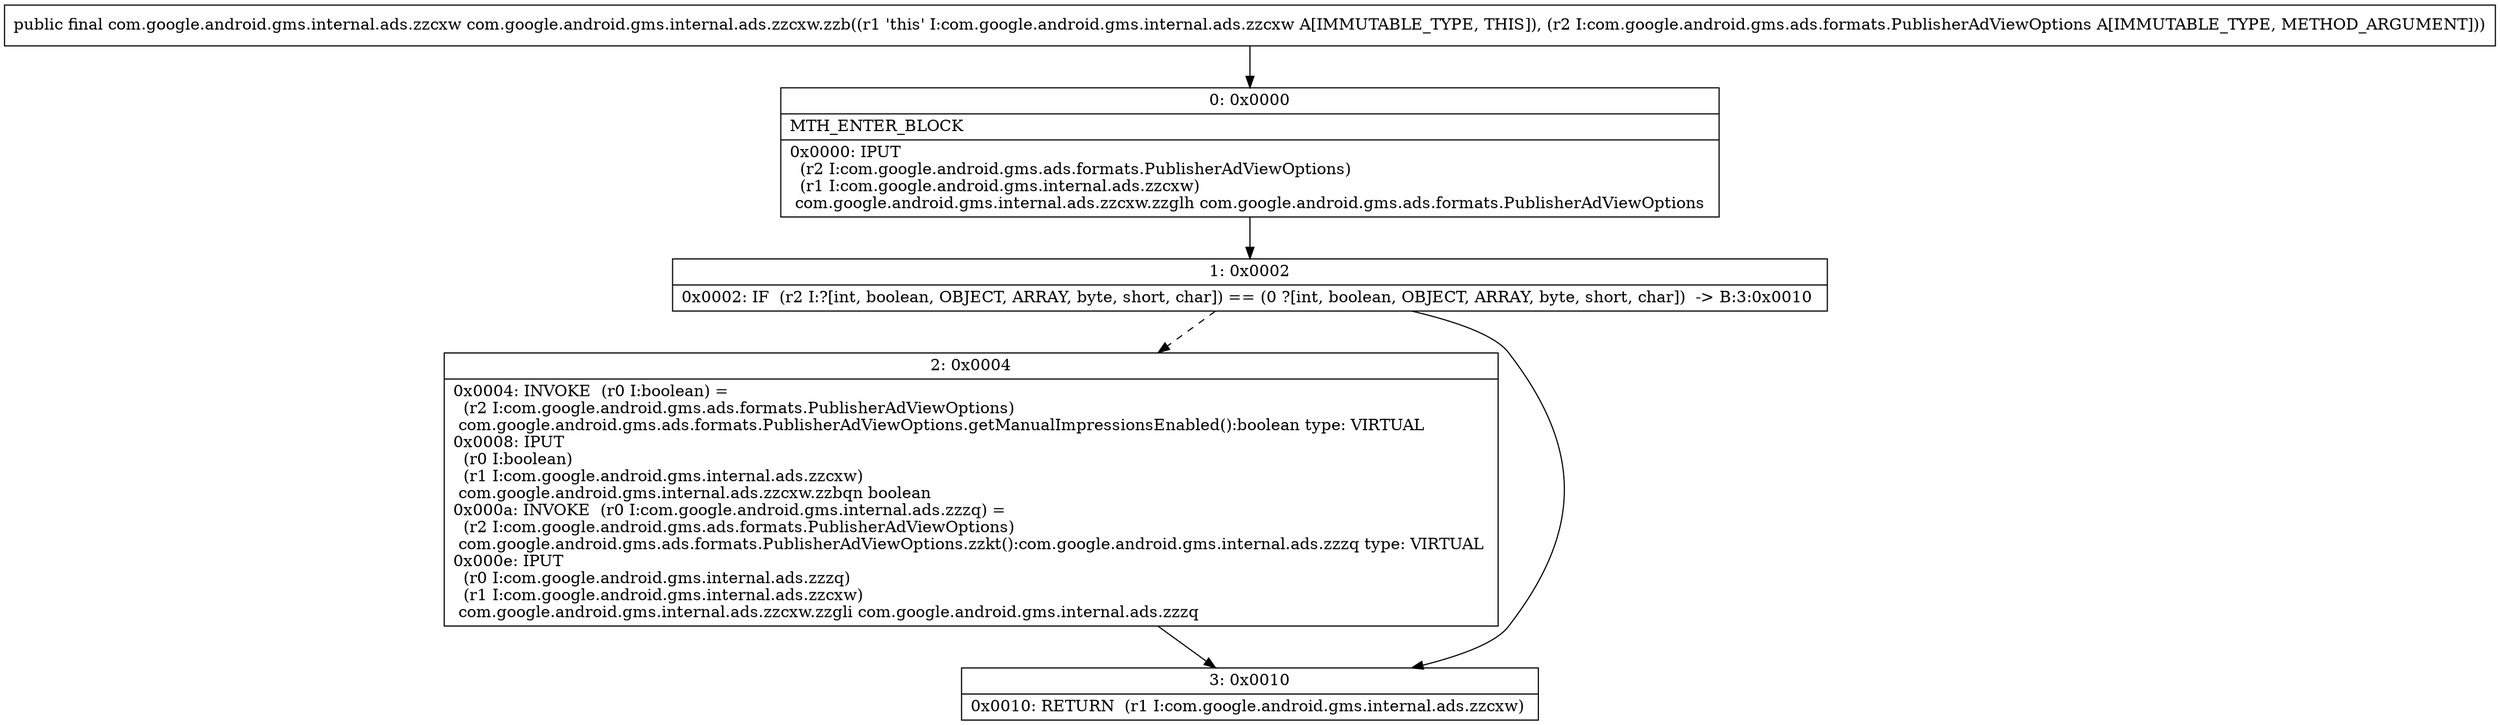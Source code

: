 digraph "CFG forcom.google.android.gms.internal.ads.zzcxw.zzb(Lcom\/google\/android\/gms\/ads\/formats\/PublisherAdViewOptions;)Lcom\/google\/android\/gms\/internal\/ads\/zzcxw;" {
Node_0 [shape=record,label="{0\:\ 0x0000|MTH_ENTER_BLOCK\l|0x0000: IPUT  \l  (r2 I:com.google.android.gms.ads.formats.PublisherAdViewOptions)\l  (r1 I:com.google.android.gms.internal.ads.zzcxw)\l com.google.android.gms.internal.ads.zzcxw.zzglh com.google.android.gms.ads.formats.PublisherAdViewOptions \l}"];
Node_1 [shape=record,label="{1\:\ 0x0002|0x0002: IF  (r2 I:?[int, boolean, OBJECT, ARRAY, byte, short, char]) == (0 ?[int, boolean, OBJECT, ARRAY, byte, short, char])  \-\> B:3:0x0010 \l}"];
Node_2 [shape=record,label="{2\:\ 0x0004|0x0004: INVOKE  (r0 I:boolean) = \l  (r2 I:com.google.android.gms.ads.formats.PublisherAdViewOptions)\l com.google.android.gms.ads.formats.PublisherAdViewOptions.getManualImpressionsEnabled():boolean type: VIRTUAL \l0x0008: IPUT  \l  (r0 I:boolean)\l  (r1 I:com.google.android.gms.internal.ads.zzcxw)\l com.google.android.gms.internal.ads.zzcxw.zzbqn boolean \l0x000a: INVOKE  (r0 I:com.google.android.gms.internal.ads.zzzq) = \l  (r2 I:com.google.android.gms.ads.formats.PublisherAdViewOptions)\l com.google.android.gms.ads.formats.PublisherAdViewOptions.zzkt():com.google.android.gms.internal.ads.zzzq type: VIRTUAL \l0x000e: IPUT  \l  (r0 I:com.google.android.gms.internal.ads.zzzq)\l  (r1 I:com.google.android.gms.internal.ads.zzcxw)\l com.google.android.gms.internal.ads.zzcxw.zzgli com.google.android.gms.internal.ads.zzzq \l}"];
Node_3 [shape=record,label="{3\:\ 0x0010|0x0010: RETURN  (r1 I:com.google.android.gms.internal.ads.zzcxw) \l}"];
MethodNode[shape=record,label="{public final com.google.android.gms.internal.ads.zzcxw com.google.android.gms.internal.ads.zzcxw.zzb((r1 'this' I:com.google.android.gms.internal.ads.zzcxw A[IMMUTABLE_TYPE, THIS]), (r2 I:com.google.android.gms.ads.formats.PublisherAdViewOptions A[IMMUTABLE_TYPE, METHOD_ARGUMENT])) }"];
MethodNode -> Node_0;
Node_0 -> Node_1;
Node_1 -> Node_2[style=dashed];
Node_1 -> Node_3;
Node_2 -> Node_3;
}

